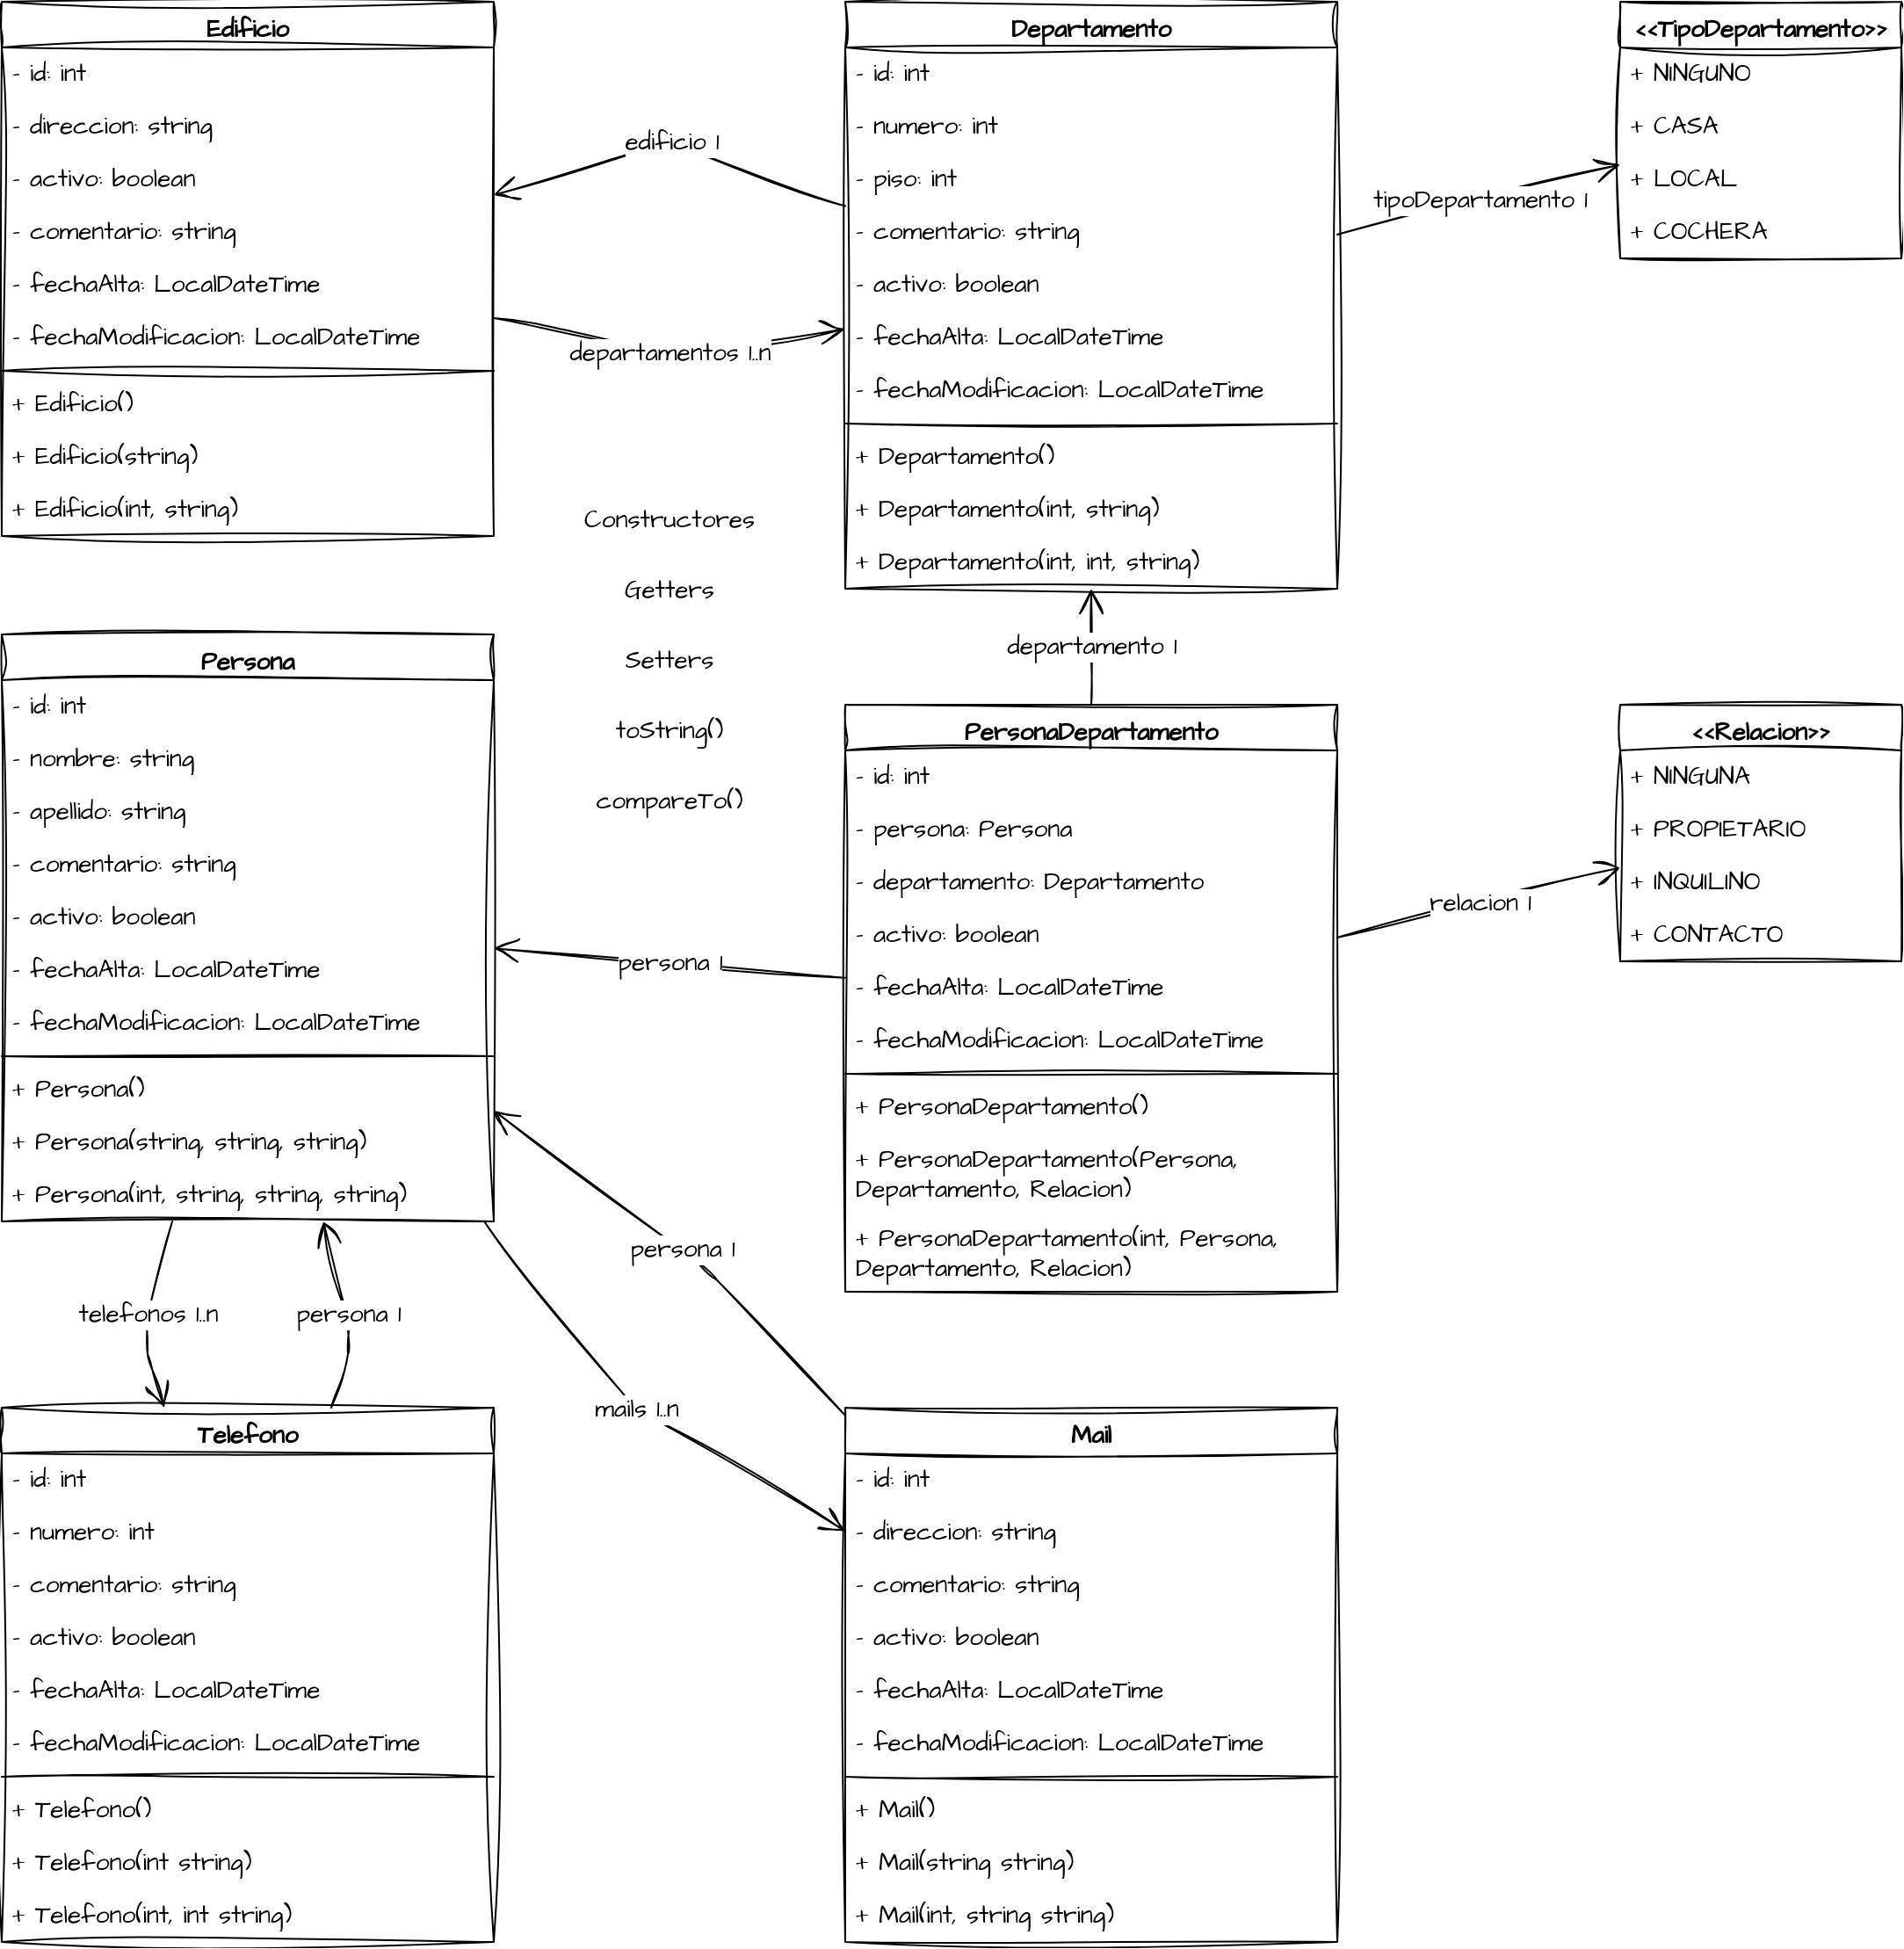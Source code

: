 <mxfile>
    <diagram id="0LEPnissBS2IuGHdwJqK" name="Página-1">
        <mxGraphModel dx="757" dy="390" grid="1" gridSize="10" guides="1" tooltips="1" connect="1" arrows="1" fold="1" page="1" pageScale="1" pageWidth="827" pageHeight="1169" math="0" shadow="0">
            <root>
                <mxCell id="0"/>
                <mxCell id="1" parent="0"/>
                <mxCell id="2" value="Edificio" style="swimlane;fontStyle=1;align=center;verticalAlign=top;childLayout=stackLayout;horizontal=1;startSize=26;horizontalStack=0;resizeParent=1;resizeParentMax=0;resizeLast=0;collapsible=1;marginBottom=0;sketch=1;hachureGap=4;jiggle=2;curveFitting=1;fontFamily=Architects Daughter;fontSource=https%3A%2F%2Ffonts.googleapis.com%2Fcss%3Ffamily%3DArchitects%2BDaughter;fontSize=14;" parent="1" vertex="1">
                    <mxGeometry x="40" width="280" height="304" as="geometry"/>
                </mxCell>
                <mxCell id="10" value="- id: int" style="text;strokeColor=none;fillColor=none;align=left;verticalAlign=top;spacingLeft=4;spacingRight=4;overflow=hidden;rotatable=0;points=[[0,0.5],[1,0.5]];portConstraint=eastwest;sketch=1;hachureGap=4;jiggle=2;curveFitting=1;fontFamily=Architects Daughter;fontSource=https%3A%2F%2Ffonts.googleapis.com%2Fcss%3Ffamily%3DArchitects%2BDaughter;fontSize=14;whiteSpace=wrap;" parent="2" vertex="1">
                    <mxGeometry y="26" width="280" height="30" as="geometry"/>
                </mxCell>
                <mxCell id="3" value="- direccion: string" style="text;strokeColor=none;fillColor=none;align=left;verticalAlign=top;spacingLeft=4;spacingRight=4;overflow=hidden;rotatable=0;points=[[0,0.5],[1,0.5]];portConstraint=eastwest;sketch=1;hachureGap=4;jiggle=2;curveFitting=1;fontFamily=Architects Daughter;fontSource=https%3A%2F%2Ffonts.googleapis.com%2Fcss%3Ffamily%3DArchitects%2BDaughter;fontSize=14;whiteSpace=wrap;" parent="2" vertex="1">
                    <mxGeometry y="56" width="280" height="30" as="geometry"/>
                </mxCell>
                <mxCell id="115" value="- activo: boolean" style="text;strokeColor=none;fillColor=none;align=left;verticalAlign=top;spacingLeft=4;spacingRight=4;overflow=hidden;rotatable=0;points=[[0,0.5],[1,0.5]];portConstraint=eastwest;sketch=1;hachureGap=4;jiggle=2;curveFitting=1;fontFamily=Architects Daughter;fontSource=https%3A%2F%2Ffonts.googleapis.com%2Fcss%3Ffamily%3DArchitects%2BDaughter;fontSize=14;whiteSpace=wrap;" parent="2" vertex="1">
                    <mxGeometry y="86" width="280" height="30" as="geometry"/>
                </mxCell>
                <mxCell id="118" value="- comentario: string" style="text;strokeColor=none;fillColor=none;align=left;verticalAlign=top;spacingLeft=4;spacingRight=4;overflow=hidden;rotatable=0;points=[[0,0.5],[1,0.5]];portConstraint=eastwest;sketch=1;hachureGap=4;jiggle=2;curveFitting=1;fontFamily=Architects Daughter;fontSource=https%3A%2F%2Ffonts.googleapis.com%2Fcss%3Ffamily%3DArchitects%2BDaughter;fontSize=14;whiteSpace=wrap;" vertex="1" parent="2">
                    <mxGeometry y="116" width="280" height="30" as="geometry"/>
                </mxCell>
                <mxCell id="31" value="- fechaAlta: LocalDateTime" style="text;strokeColor=none;fillColor=none;align=left;verticalAlign=top;spacingLeft=4;spacingRight=4;overflow=hidden;rotatable=0;points=[[0,0.5],[1,0.5]];portConstraint=eastwest;sketch=1;hachureGap=4;jiggle=2;curveFitting=1;fontFamily=Architects Daughter;fontSource=https%3A%2F%2Ffonts.googleapis.com%2Fcss%3Ffamily%3DArchitects%2BDaughter;fontSize=14;whiteSpace=wrap;" parent="2" vertex="1">
                    <mxGeometry y="146" width="280" height="30" as="geometry"/>
                </mxCell>
                <mxCell id="32" value="- fechaModificacion: LocalDateTime" style="text;strokeColor=none;fillColor=none;align=left;verticalAlign=top;spacingLeft=4;spacingRight=4;overflow=hidden;rotatable=0;points=[[0,0.5],[1,0.5]];portConstraint=eastwest;sketch=1;hachureGap=4;jiggle=2;curveFitting=1;fontFamily=Architects Daughter;fontSource=https%3A%2F%2Ffonts.googleapis.com%2Fcss%3Ffamily%3DArchitects%2BDaughter;fontSize=14;whiteSpace=wrap;" parent="2" vertex="1">
                    <mxGeometry y="176" width="280" height="30" as="geometry"/>
                </mxCell>
                <mxCell id="4" value="" style="line;strokeWidth=1;fillColor=none;align=left;verticalAlign=middle;spacingTop=-1;spacingLeft=3;spacingRight=3;rotatable=0;labelPosition=right;points=[];portConstraint=eastwest;strokeColor=inherit;sketch=1;hachureGap=4;jiggle=2;curveFitting=1;fontFamily=Architects Daughter;fontSource=https%3A%2F%2Ffonts.googleapis.com%2Fcss%3Ffamily%3DArchitects%2BDaughter;fontSize=20;" parent="2" vertex="1">
                    <mxGeometry y="206" width="280" height="8" as="geometry"/>
                </mxCell>
                <mxCell id="5" value="+ Edificio()" style="text;strokeColor=none;fillColor=none;align=left;verticalAlign=top;spacingLeft=4;spacingRight=4;overflow=hidden;rotatable=0;points=[[0,0.5],[1,0.5]];portConstraint=eastwest;sketch=1;hachureGap=4;jiggle=2;curveFitting=1;fontFamily=Architects Daughter;fontSource=https%3A%2F%2Ffonts.googleapis.com%2Fcss%3Ffamily%3DArchitects%2BDaughter;fontSize=14;whiteSpace=wrap;" parent="2" vertex="1">
                    <mxGeometry y="214" width="280" height="30" as="geometry"/>
                </mxCell>
                <mxCell id="11" value="+ Edificio(string)" style="text;strokeColor=none;fillColor=none;align=left;verticalAlign=top;spacingLeft=4;spacingRight=4;overflow=hidden;rotatable=0;points=[[0,0.5],[1,0.5]];portConstraint=eastwest;sketch=1;hachureGap=4;jiggle=2;curveFitting=1;fontFamily=Architects Daughter;fontSource=https%3A%2F%2Ffonts.googleapis.com%2Fcss%3Ffamily%3DArchitects%2BDaughter;fontSize=14;whiteSpace=wrap;" parent="2" vertex="1">
                    <mxGeometry y="244" width="280" height="30" as="geometry"/>
                </mxCell>
                <mxCell id="33" value="+ Edificio(int, string)" style="text;strokeColor=none;fillColor=none;align=left;verticalAlign=top;spacingLeft=4;spacingRight=4;overflow=hidden;rotatable=0;points=[[0,0.5],[1,0.5]];portConstraint=eastwest;sketch=1;hachureGap=4;jiggle=2;curveFitting=1;fontFamily=Architects Daughter;fontSource=https%3A%2F%2Ffonts.googleapis.com%2Fcss%3Ffamily%3DArchitects%2BDaughter;fontSize=14;whiteSpace=wrap;" parent="2" vertex="1">
                    <mxGeometry y="274" width="280" height="30" as="geometry"/>
                </mxCell>
                <mxCell id="6" value="Departamento" style="swimlane;fontStyle=1;align=center;verticalAlign=top;childLayout=stackLayout;horizontal=1;startSize=26;horizontalStack=0;resizeParent=1;resizeParentMax=0;resizeLast=0;collapsible=1;marginBottom=0;sketch=1;hachureGap=4;jiggle=2;curveFitting=1;fontFamily=Architects Daughter;fontSource=https%3A%2F%2Ffonts.googleapis.com%2Fcss%3Ffamily%3DArchitects%2BDaughter;fontSize=14;" parent="1" vertex="1">
                    <mxGeometry x="520" width="280" height="334" as="geometry"/>
                </mxCell>
                <mxCell id="14" value="- id: int" style="text;strokeColor=none;fillColor=none;align=left;verticalAlign=top;spacingLeft=4;spacingRight=4;overflow=hidden;rotatable=0;points=[[0,0.5],[1,0.5]];portConstraint=eastwest;sketch=1;hachureGap=4;jiggle=2;curveFitting=1;fontFamily=Architects Daughter;fontSource=https%3A%2F%2Ffonts.googleapis.com%2Fcss%3Ffamily%3DArchitects%2BDaughter;fontSize=14;whiteSpace=wrap;" parent="6" vertex="1">
                    <mxGeometry y="26" width="280" height="30" as="geometry"/>
                </mxCell>
                <mxCell id="7" value="- numero: int" style="text;strokeColor=none;fillColor=none;align=left;verticalAlign=top;spacingLeft=4;spacingRight=4;overflow=hidden;rotatable=0;points=[[0,0.5],[1,0.5]];portConstraint=eastwest;sketch=1;hachureGap=4;jiggle=2;curveFitting=1;fontFamily=Architects Daughter;fontSource=https%3A%2F%2Ffonts.googleapis.com%2Fcss%3Ffamily%3DArchitects%2BDaughter;fontSize=14;whiteSpace=wrap;" parent="6" vertex="1">
                    <mxGeometry y="56" width="280" height="30" as="geometry"/>
                </mxCell>
                <mxCell id="119" value="- piso: int" style="text;strokeColor=none;fillColor=none;align=left;verticalAlign=top;spacingLeft=4;spacingRight=4;overflow=hidden;rotatable=0;points=[[0,0.5],[1,0.5]];portConstraint=eastwest;sketch=1;hachureGap=4;jiggle=2;curveFitting=1;fontFamily=Architects Daughter;fontSource=https%3A%2F%2Ffonts.googleapis.com%2Fcss%3Ffamily%3DArchitects%2BDaughter;fontSize=14;whiteSpace=wrap;" vertex="1" parent="6">
                    <mxGeometry y="86" width="280" height="30" as="geometry"/>
                </mxCell>
                <mxCell id="15" value="- comentario: string" style="text;strokeColor=none;fillColor=none;align=left;verticalAlign=top;spacingLeft=4;spacingRight=4;overflow=hidden;rotatable=0;points=[[0,0.5],[1,0.5]];portConstraint=eastwest;sketch=1;hachureGap=4;jiggle=2;curveFitting=1;fontFamily=Architects Daughter;fontSource=https%3A%2F%2Ffonts.googleapis.com%2Fcss%3Ffamily%3DArchitects%2BDaughter;fontSize=14;whiteSpace=wrap;" parent="6" vertex="1">
                    <mxGeometry y="116" width="280" height="30" as="geometry"/>
                </mxCell>
                <mxCell id="116" value="- activo: boolean" style="text;strokeColor=none;fillColor=none;align=left;verticalAlign=top;spacingLeft=4;spacingRight=4;overflow=hidden;rotatable=0;points=[[0,0.5],[1,0.5]];portConstraint=eastwest;sketch=1;hachureGap=4;jiggle=2;curveFitting=1;fontFamily=Architects Daughter;fontSource=https%3A%2F%2Ffonts.googleapis.com%2Fcss%3Ffamily%3DArchitects%2BDaughter;fontSize=14;whiteSpace=wrap;" parent="6" vertex="1">
                    <mxGeometry y="146" width="280" height="30" as="geometry"/>
                </mxCell>
                <mxCell id="16" value="- fechaAlta: LocalDateTime" style="text;strokeColor=none;fillColor=none;align=left;verticalAlign=top;spacingLeft=4;spacingRight=4;overflow=hidden;rotatable=0;points=[[0,0.5],[1,0.5]];portConstraint=eastwest;sketch=1;hachureGap=4;jiggle=2;curveFitting=1;fontFamily=Architects Daughter;fontSource=https%3A%2F%2Ffonts.googleapis.com%2Fcss%3Ffamily%3DArchitects%2BDaughter;fontSize=14;whiteSpace=wrap;" parent="6" vertex="1">
                    <mxGeometry y="176" width="280" height="30" as="geometry"/>
                </mxCell>
                <mxCell id="17" value="- fechaModificacion: LocalDateTime" style="text;strokeColor=none;fillColor=none;align=left;verticalAlign=top;spacingLeft=4;spacingRight=4;overflow=hidden;rotatable=0;points=[[0,0.5],[1,0.5]];portConstraint=eastwest;sketch=1;hachureGap=4;jiggle=2;curveFitting=1;fontFamily=Architects Daughter;fontSource=https%3A%2F%2Ffonts.googleapis.com%2Fcss%3Ffamily%3DArchitects%2BDaughter;fontSize=14;whiteSpace=wrap;" parent="6" vertex="1">
                    <mxGeometry y="206" width="280" height="30" as="geometry"/>
                </mxCell>
                <mxCell id="8" value="" style="line;strokeWidth=1;fillColor=none;align=left;verticalAlign=middle;spacingTop=-1;spacingLeft=3;spacingRight=3;rotatable=0;labelPosition=right;points=[];portConstraint=eastwest;strokeColor=inherit;sketch=1;hachureGap=4;jiggle=2;curveFitting=1;fontFamily=Architects Daughter;fontSource=https%3A%2F%2Ffonts.googleapis.com%2Fcss%3Ffamily%3DArchitects%2BDaughter;fontSize=20;" parent="6" vertex="1">
                    <mxGeometry y="236" width="280" height="8" as="geometry"/>
                </mxCell>
                <mxCell id="9" value="+ Departamento()" style="text;strokeColor=none;fillColor=none;align=left;verticalAlign=top;spacingLeft=4;spacingRight=4;overflow=hidden;rotatable=0;points=[[0,0.5],[1,0.5]];portConstraint=eastwest;sketch=1;hachureGap=4;jiggle=2;curveFitting=1;fontFamily=Architects Daughter;fontSource=https%3A%2F%2Ffonts.googleapis.com%2Fcss%3Ffamily%3DArchitects%2BDaughter;fontSize=14;whiteSpace=wrap;" parent="6" vertex="1">
                    <mxGeometry y="244" width="280" height="30" as="geometry"/>
                </mxCell>
                <mxCell id="18" value="+ Departamento(int, string)" style="text;strokeColor=none;fillColor=none;align=left;verticalAlign=top;spacingLeft=4;spacingRight=4;overflow=hidden;rotatable=0;points=[[0,0.5],[1,0.5]];portConstraint=eastwest;sketch=1;hachureGap=4;jiggle=2;curveFitting=1;fontFamily=Architects Daughter;fontSource=https%3A%2F%2Ffonts.googleapis.com%2Fcss%3Ffamily%3DArchitects%2BDaughter;fontSize=14;whiteSpace=wrap;" parent="6" vertex="1">
                    <mxGeometry y="274" width="280" height="30" as="geometry"/>
                </mxCell>
                <mxCell id="19" value="+ Departamento(int, int, string)" style="text;strokeColor=none;fillColor=none;align=left;verticalAlign=top;spacingLeft=4;spacingRight=4;overflow=hidden;rotatable=0;points=[[0,0.5],[1,0.5]];portConstraint=eastwest;sketch=1;hachureGap=4;jiggle=2;curveFitting=1;fontFamily=Architects Daughter;fontSource=https%3A%2F%2Ffonts.googleapis.com%2Fcss%3Ffamily%3DArchitects%2BDaughter;fontSize=14;whiteSpace=wrap;" parent="6" vertex="1">
                    <mxGeometry y="304" width="280" height="30" as="geometry"/>
                </mxCell>
                <mxCell id="13" value="departamentos 1..n" style="endArrow=open;endSize=12;html=1;sketch=1;hachureGap=4;jiggle=2;curveFitting=1;fontFamily=Architects Daughter;fontSource=https%3A%2F%2Ffonts.googleapis.com%2Fcss%3Ffamily%3DArchitects%2BDaughter;fontSize=14;" parent="1" source="2" target="6" edge="1">
                    <mxGeometry width="160" relative="1" as="geometry">
                        <mxPoint x="280" y="200" as="sourcePoint"/>
                        <mxPoint x="440" y="200" as="targetPoint"/>
                        <Array as="points">
                            <mxPoint x="420" y="200"/>
                        </Array>
                    </mxGeometry>
                </mxCell>
                <mxCell id="20" value="Persona" style="swimlane;fontStyle=1;align=center;verticalAlign=top;childLayout=stackLayout;horizontal=1;startSize=26;horizontalStack=0;resizeParent=1;resizeParentMax=0;resizeLast=0;collapsible=1;marginBottom=0;sketch=1;hachureGap=4;jiggle=2;curveFitting=1;fontFamily=Architects Daughter;fontSource=https%3A%2F%2Ffonts.googleapis.com%2Fcss%3Ffamily%3DArchitects%2BDaughter;fontSize=14;" parent="1" vertex="1">
                    <mxGeometry x="40" y="360" width="280" height="334" as="geometry"/>
                </mxCell>
                <mxCell id="21" value="- id: int" style="text;strokeColor=none;fillColor=none;align=left;verticalAlign=top;spacingLeft=4;spacingRight=4;overflow=hidden;rotatable=0;points=[[0,0.5],[1,0.5]];portConstraint=eastwest;sketch=1;hachureGap=4;jiggle=2;curveFitting=1;fontFamily=Architects Daughter;fontSource=https%3A%2F%2Ffonts.googleapis.com%2Fcss%3Ffamily%3DArchitects%2BDaughter;fontSize=14;whiteSpace=wrap;" parent="20" vertex="1">
                    <mxGeometry y="26" width="280" height="30" as="geometry"/>
                </mxCell>
                <mxCell id="22" value="- nombre: string" style="text;strokeColor=none;fillColor=none;align=left;verticalAlign=top;spacingLeft=4;spacingRight=4;overflow=hidden;rotatable=0;points=[[0,0.5],[1,0.5]];portConstraint=eastwest;sketch=1;hachureGap=4;jiggle=2;curveFitting=1;fontFamily=Architects Daughter;fontSource=https%3A%2F%2Ffonts.googleapis.com%2Fcss%3Ffamily%3DArchitects%2BDaughter;fontSize=14;whiteSpace=wrap;" parent="20" vertex="1">
                    <mxGeometry y="56" width="280" height="30" as="geometry"/>
                </mxCell>
                <mxCell id="30" value="- apellido: string" style="text;strokeColor=none;fillColor=none;align=left;verticalAlign=top;spacingLeft=4;spacingRight=4;overflow=hidden;rotatable=0;points=[[0,0.5],[1,0.5]];portConstraint=eastwest;sketch=1;hachureGap=4;jiggle=2;curveFitting=1;fontFamily=Architects Daughter;fontSource=https%3A%2F%2Ffonts.googleapis.com%2Fcss%3Ffamily%3DArchitects%2BDaughter;fontSize=14;whiteSpace=wrap;" parent="20" vertex="1">
                    <mxGeometry y="86" width="280" height="30" as="geometry"/>
                </mxCell>
                <mxCell id="23" value="- comentario: string" style="text;strokeColor=none;fillColor=none;align=left;verticalAlign=top;spacingLeft=4;spacingRight=4;overflow=hidden;rotatable=0;points=[[0,0.5],[1,0.5]];portConstraint=eastwest;sketch=1;hachureGap=4;jiggle=2;curveFitting=1;fontFamily=Architects Daughter;fontSource=https%3A%2F%2Ffonts.googleapis.com%2Fcss%3Ffamily%3DArchitects%2BDaughter;fontSize=14;whiteSpace=wrap;" parent="20" vertex="1">
                    <mxGeometry y="116" width="280" height="30" as="geometry"/>
                </mxCell>
                <mxCell id="117" value="- activo: boolean" style="text;strokeColor=none;fillColor=none;align=left;verticalAlign=top;spacingLeft=4;spacingRight=4;overflow=hidden;rotatable=0;points=[[0,0.5],[1,0.5]];portConstraint=eastwest;sketch=1;hachureGap=4;jiggle=2;curveFitting=1;fontFamily=Architects Daughter;fontSource=https%3A%2F%2Ffonts.googleapis.com%2Fcss%3Ffamily%3DArchitects%2BDaughter;fontSize=14;whiteSpace=wrap;" parent="20" vertex="1">
                    <mxGeometry y="146" width="280" height="30" as="geometry"/>
                </mxCell>
                <mxCell id="24" value="- fechaAlta: LocalDateTime" style="text;strokeColor=none;fillColor=none;align=left;verticalAlign=top;spacingLeft=4;spacingRight=4;overflow=hidden;rotatable=0;points=[[0,0.5],[1,0.5]];portConstraint=eastwest;sketch=1;hachureGap=4;jiggle=2;curveFitting=1;fontFamily=Architects Daughter;fontSource=https%3A%2F%2Ffonts.googleapis.com%2Fcss%3Ffamily%3DArchitects%2BDaughter;fontSize=14;whiteSpace=wrap;" parent="20" vertex="1">
                    <mxGeometry y="176" width="280" height="30" as="geometry"/>
                </mxCell>
                <mxCell id="25" value="- fechaModificacion: LocalDateTime" style="text;strokeColor=none;fillColor=none;align=left;verticalAlign=top;spacingLeft=4;spacingRight=4;overflow=hidden;rotatable=0;points=[[0,0.5],[1,0.5]];portConstraint=eastwest;sketch=1;hachureGap=4;jiggle=2;curveFitting=1;fontFamily=Architects Daughter;fontSource=https%3A%2F%2Ffonts.googleapis.com%2Fcss%3Ffamily%3DArchitects%2BDaughter;fontSize=14;whiteSpace=wrap;" parent="20" vertex="1">
                    <mxGeometry y="206" width="280" height="30" as="geometry"/>
                </mxCell>
                <mxCell id="26" value="" style="line;strokeWidth=1;fillColor=none;align=left;verticalAlign=middle;spacingTop=-1;spacingLeft=3;spacingRight=3;rotatable=0;labelPosition=right;points=[];portConstraint=eastwest;strokeColor=inherit;sketch=1;hachureGap=4;jiggle=2;curveFitting=1;fontFamily=Architects Daughter;fontSource=https%3A%2F%2Ffonts.googleapis.com%2Fcss%3Ffamily%3DArchitects%2BDaughter;fontSize=20;" parent="20" vertex="1">
                    <mxGeometry y="236" width="280" height="8" as="geometry"/>
                </mxCell>
                <mxCell id="27" value="+ Persona()" style="text;strokeColor=none;fillColor=none;align=left;verticalAlign=top;spacingLeft=4;spacingRight=4;overflow=hidden;rotatable=0;points=[[0,0.5],[1,0.5]];portConstraint=eastwest;sketch=1;hachureGap=4;jiggle=2;curveFitting=1;fontFamily=Architects Daughter;fontSource=https%3A%2F%2Ffonts.googleapis.com%2Fcss%3Ffamily%3DArchitects%2BDaughter;fontSize=14;whiteSpace=wrap;" parent="20" vertex="1">
                    <mxGeometry y="244" width="280" height="30" as="geometry"/>
                </mxCell>
                <mxCell id="28" value="+ Persona(string, string, string)" style="text;strokeColor=none;fillColor=none;align=left;verticalAlign=top;spacingLeft=4;spacingRight=4;overflow=hidden;rotatable=0;points=[[0,0.5],[1,0.5]];portConstraint=eastwest;sketch=1;hachureGap=4;jiggle=2;curveFitting=1;fontFamily=Architects Daughter;fontSource=https%3A%2F%2Ffonts.googleapis.com%2Fcss%3Ffamily%3DArchitects%2BDaughter;fontSize=14;whiteSpace=wrap;" parent="20" vertex="1">
                    <mxGeometry y="274" width="280" height="30" as="geometry"/>
                </mxCell>
                <mxCell id="29" value="+ Persona(int, string, string, string)" style="text;strokeColor=none;fillColor=none;align=left;verticalAlign=top;spacingLeft=4;spacingRight=4;overflow=hidden;rotatable=0;points=[[0,0.5],[1,0.5]];portConstraint=eastwest;sketch=1;hachureGap=4;jiggle=2;curveFitting=1;fontFamily=Architects Daughter;fontSource=https%3A%2F%2Ffonts.googleapis.com%2Fcss%3Ffamily%3DArchitects%2BDaughter;fontSize=14;whiteSpace=wrap;" parent="20" vertex="1">
                    <mxGeometry y="304" width="280" height="30" as="geometry"/>
                </mxCell>
                <mxCell id="37" value="Telefono" style="swimlane;fontStyle=1;align=center;verticalAlign=top;childLayout=stackLayout;horizontal=1;startSize=26;horizontalStack=0;resizeParent=1;resizeParentMax=0;resizeLast=0;collapsible=1;marginBottom=0;sketch=1;hachureGap=4;jiggle=2;curveFitting=1;fontFamily=Architects Daughter;fontSource=https%3A%2F%2Ffonts.googleapis.com%2Fcss%3Ffamily%3DArchitects%2BDaughter;fontSize=14;" parent="1" vertex="1">
                    <mxGeometry x="40" y="800" width="280" height="304" as="geometry"/>
                </mxCell>
                <mxCell id="38" value="- id: int" style="text;strokeColor=none;fillColor=none;align=left;verticalAlign=top;spacingLeft=4;spacingRight=4;overflow=hidden;rotatable=0;points=[[0,0.5],[1,0.5]];portConstraint=eastwest;sketch=1;hachureGap=4;jiggle=2;curveFitting=1;fontFamily=Architects Daughter;fontSource=https%3A%2F%2Ffonts.googleapis.com%2Fcss%3Ffamily%3DArchitects%2BDaughter;fontSize=14;whiteSpace=wrap;" parent="37" vertex="1">
                    <mxGeometry y="26" width="280" height="30" as="geometry"/>
                </mxCell>
                <mxCell id="39" value="- numero: int" style="text;strokeColor=none;fillColor=none;align=left;verticalAlign=top;spacingLeft=4;spacingRight=4;overflow=hidden;rotatable=0;points=[[0,0.5],[1,0.5]];portConstraint=eastwest;sketch=1;hachureGap=4;jiggle=2;curveFitting=1;fontFamily=Architects Daughter;fontSource=https%3A%2F%2Ffonts.googleapis.com%2Fcss%3Ffamily%3DArchitects%2BDaughter;fontSize=14;whiteSpace=wrap;" parent="37" vertex="1">
                    <mxGeometry y="56" width="280" height="30" as="geometry"/>
                </mxCell>
                <mxCell id="41" value="- comentario: string" style="text;strokeColor=none;fillColor=none;align=left;verticalAlign=top;spacingLeft=4;spacingRight=4;overflow=hidden;rotatable=0;points=[[0,0.5],[1,0.5]];portConstraint=eastwest;sketch=1;hachureGap=4;jiggle=2;curveFitting=1;fontFamily=Architects Daughter;fontSource=https%3A%2F%2Ffonts.googleapis.com%2Fcss%3Ffamily%3DArchitects%2BDaughter;fontSize=14;whiteSpace=wrap;" parent="37" vertex="1">
                    <mxGeometry y="86" width="280" height="30" as="geometry"/>
                </mxCell>
                <mxCell id="40" value="- activo: boolean" style="text;strokeColor=none;fillColor=none;align=left;verticalAlign=top;spacingLeft=4;spacingRight=4;overflow=hidden;rotatable=0;points=[[0,0.5],[1,0.5]];portConstraint=eastwest;sketch=1;hachureGap=4;jiggle=2;curveFitting=1;fontFamily=Architects Daughter;fontSource=https%3A%2F%2Ffonts.googleapis.com%2Fcss%3Ffamily%3DArchitects%2BDaughter;fontSize=14;whiteSpace=wrap;" parent="37" vertex="1">
                    <mxGeometry y="116" width="280" height="30" as="geometry"/>
                </mxCell>
                <mxCell id="42" value="- fechaAlta: LocalDateTime" style="text;strokeColor=none;fillColor=none;align=left;verticalAlign=top;spacingLeft=4;spacingRight=4;overflow=hidden;rotatable=0;points=[[0,0.5],[1,0.5]];portConstraint=eastwest;sketch=1;hachureGap=4;jiggle=2;curveFitting=1;fontFamily=Architects Daughter;fontSource=https%3A%2F%2Ffonts.googleapis.com%2Fcss%3Ffamily%3DArchitects%2BDaughter;fontSize=14;whiteSpace=wrap;" parent="37" vertex="1">
                    <mxGeometry y="146" width="280" height="30" as="geometry"/>
                </mxCell>
                <mxCell id="43" value="- fechaModificacion: LocalDateTime" style="text;strokeColor=none;fillColor=none;align=left;verticalAlign=top;spacingLeft=4;spacingRight=4;overflow=hidden;rotatable=0;points=[[0,0.5],[1,0.5]];portConstraint=eastwest;sketch=1;hachureGap=4;jiggle=2;curveFitting=1;fontFamily=Architects Daughter;fontSource=https%3A%2F%2Ffonts.googleapis.com%2Fcss%3Ffamily%3DArchitects%2BDaughter;fontSize=14;whiteSpace=wrap;" parent="37" vertex="1">
                    <mxGeometry y="176" width="280" height="30" as="geometry"/>
                </mxCell>
                <mxCell id="44" value="" style="line;strokeWidth=1;fillColor=none;align=left;verticalAlign=middle;spacingTop=-1;spacingLeft=3;spacingRight=3;rotatable=0;labelPosition=right;points=[];portConstraint=eastwest;strokeColor=inherit;sketch=1;hachureGap=4;jiggle=2;curveFitting=1;fontFamily=Architects Daughter;fontSource=https%3A%2F%2Ffonts.googleapis.com%2Fcss%3Ffamily%3DArchitects%2BDaughter;fontSize=20;" parent="37" vertex="1">
                    <mxGeometry y="206" width="280" height="8" as="geometry"/>
                </mxCell>
                <mxCell id="45" value="+ Telefono()" style="text;strokeColor=none;fillColor=none;align=left;verticalAlign=top;spacingLeft=4;spacingRight=4;overflow=hidden;rotatable=0;points=[[0,0.5],[1,0.5]];portConstraint=eastwest;sketch=1;hachureGap=4;jiggle=2;curveFitting=1;fontFamily=Architects Daughter;fontSource=https%3A%2F%2Ffonts.googleapis.com%2Fcss%3Ffamily%3DArchitects%2BDaughter;fontSize=14;whiteSpace=wrap;" parent="37" vertex="1">
                    <mxGeometry y="214" width="280" height="30" as="geometry"/>
                </mxCell>
                <mxCell id="46" value="+ Telefono(int string)" style="text;strokeColor=none;fillColor=none;align=left;verticalAlign=top;spacingLeft=4;spacingRight=4;overflow=hidden;rotatable=0;points=[[0,0.5],[1,0.5]];portConstraint=eastwest;sketch=1;hachureGap=4;jiggle=2;curveFitting=1;fontFamily=Architects Daughter;fontSource=https%3A%2F%2Ffonts.googleapis.com%2Fcss%3Ffamily%3DArchitects%2BDaughter;fontSize=14;whiteSpace=wrap;" parent="37" vertex="1">
                    <mxGeometry y="244" width="280" height="30" as="geometry"/>
                </mxCell>
                <mxCell id="80" value="+ Telefono(int, int string)" style="text;strokeColor=none;fillColor=none;align=left;verticalAlign=top;spacingLeft=4;spacingRight=4;overflow=hidden;rotatable=0;points=[[0,0.5],[1,0.5]];portConstraint=eastwest;sketch=1;hachureGap=4;jiggle=2;curveFitting=1;fontFamily=Architects Daughter;fontSource=https%3A%2F%2Ffonts.googleapis.com%2Fcss%3Ffamily%3DArchitects%2BDaughter;fontSize=14;whiteSpace=wrap;" parent="37" vertex="1">
                    <mxGeometry y="274" width="280" height="30" as="geometry"/>
                </mxCell>
                <mxCell id="48" value="PersonaDepartamento" style="swimlane;fontStyle=1;align=center;verticalAlign=top;childLayout=stackLayout;horizontal=1;startSize=26;horizontalStack=0;resizeParent=1;resizeParentMax=0;resizeLast=0;collapsible=1;marginBottom=0;sketch=1;hachureGap=4;jiggle=2;curveFitting=1;fontFamily=Architects Daughter;fontSource=https%3A%2F%2Ffonts.googleapis.com%2Fcss%3Ffamily%3DArchitects%2BDaughter;fontSize=14;" parent="1" vertex="1">
                    <mxGeometry x="520" y="400" width="280" height="334" as="geometry"/>
                </mxCell>
                <mxCell id="49" value="- id: int" style="text;strokeColor=none;fillColor=none;align=left;verticalAlign=top;spacingLeft=4;spacingRight=4;overflow=hidden;rotatable=0;points=[[0,0.5],[1,0.5]];portConstraint=eastwest;sketch=1;hachureGap=4;jiggle=2;curveFitting=1;fontFamily=Architects Daughter;fontSource=https%3A%2F%2Ffonts.googleapis.com%2Fcss%3Ffamily%3DArchitects%2BDaughter;fontSize=14;whiteSpace=wrap;" parent="48" vertex="1">
                    <mxGeometry y="26" width="280" height="30" as="geometry"/>
                </mxCell>
                <mxCell id="50" value="- persona: Persona" style="text;strokeColor=none;fillColor=none;align=left;verticalAlign=top;spacingLeft=4;spacingRight=4;overflow=hidden;rotatable=0;points=[[0,0.5],[1,0.5]];portConstraint=eastwest;sketch=1;hachureGap=4;jiggle=2;curveFitting=1;fontFamily=Architects Daughter;fontSource=https%3A%2F%2Ffonts.googleapis.com%2Fcss%3Ffamily%3DArchitects%2BDaughter;fontSize=14;whiteSpace=wrap;" parent="48" vertex="1">
                    <mxGeometry y="56" width="280" height="30" as="geometry"/>
                </mxCell>
                <mxCell id="51" value="- departamento: Departamento" style="text;strokeColor=none;fillColor=none;align=left;verticalAlign=top;spacingLeft=4;spacingRight=4;overflow=hidden;rotatable=0;points=[[0,0.5],[1,0.5]];portConstraint=eastwest;sketch=1;hachureGap=4;jiggle=2;curveFitting=1;fontFamily=Architects Daughter;fontSource=https%3A%2F%2Ffonts.googleapis.com%2Fcss%3Ffamily%3DArchitects%2BDaughter;fontSize=14;whiteSpace=wrap;" parent="48" vertex="1">
                    <mxGeometry y="86" width="280" height="30" as="geometry"/>
                </mxCell>
                <mxCell id="100" value="- activo: boolean" style="text;strokeColor=none;fillColor=none;align=left;verticalAlign=top;spacingLeft=4;spacingRight=4;overflow=hidden;rotatable=0;points=[[0,0.5],[1,0.5]];portConstraint=eastwest;sketch=1;hachureGap=4;jiggle=2;curveFitting=1;fontFamily=Architects Daughter;fontSource=https%3A%2F%2Ffonts.googleapis.com%2Fcss%3Ffamily%3DArchitects%2BDaughter;fontSize=14;whiteSpace=wrap;" parent="48" vertex="1">
                    <mxGeometry y="116" width="280" height="30" as="geometry"/>
                </mxCell>
                <mxCell id="53" value="- fechaAlta: LocalDateTime" style="text;strokeColor=none;fillColor=none;align=left;verticalAlign=top;spacingLeft=4;spacingRight=4;overflow=hidden;rotatable=0;points=[[0,0.5],[1,0.5]];portConstraint=eastwest;sketch=1;hachureGap=4;jiggle=2;curveFitting=1;fontFamily=Architects Daughter;fontSource=https%3A%2F%2Ffonts.googleapis.com%2Fcss%3Ffamily%3DArchitects%2BDaughter;fontSize=14;whiteSpace=wrap;" parent="48" vertex="1">
                    <mxGeometry y="146" width="280" height="30" as="geometry"/>
                </mxCell>
                <mxCell id="54" value="- fechaModificacion: LocalDateTime" style="text;strokeColor=none;fillColor=none;align=left;verticalAlign=top;spacingLeft=4;spacingRight=4;overflow=hidden;rotatable=0;points=[[0,0.5],[1,0.5]];portConstraint=eastwest;sketch=1;hachureGap=4;jiggle=2;curveFitting=1;fontFamily=Architects Daughter;fontSource=https%3A%2F%2Ffonts.googleapis.com%2Fcss%3Ffamily%3DArchitects%2BDaughter;fontSize=14;whiteSpace=wrap;" parent="48" vertex="1">
                    <mxGeometry y="176" width="280" height="30" as="geometry"/>
                </mxCell>
                <mxCell id="55" value="" style="line;strokeWidth=1;fillColor=none;align=left;verticalAlign=middle;spacingTop=-1;spacingLeft=3;spacingRight=3;rotatable=0;labelPosition=right;points=[];portConstraint=eastwest;strokeColor=inherit;sketch=1;hachureGap=4;jiggle=2;curveFitting=1;fontFamily=Architects Daughter;fontSource=https%3A%2F%2Ffonts.googleapis.com%2Fcss%3Ffamily%3DArchitects%2BDaughter;fontSize=20;" parent="48" vertex="1">
                    <mxGeometry y="206" width="280" height="8" as="geometry"/>
                </mxCell>
                <mxCell id="56" value="+ PersonaDepartamento()" style="text;strokeColor=none;fillColor=none;align=left;verticalAlign=top;spacingLeft=4;spacingRight=4;overflow=hidden;rotatable=0;points=[[0,0.5],[1,0.5]];portConstraint=eastwest;sketch=1;hachureGap=4;jiggle=2;curveFitting=1;fontFamily=Architects Daughter;fontSource=https%3A%2F%2Ffonts.googleapis.com%2Fcss%3Ffamily%3DArchitects%2BDaughter;fontSize=14;whiteSpace=wrap;" parent="48" vertex="1">
                    <mxGeometry y="214" width="280" height="30" as="geometry"/>
                </mxCell>
                <mxCell id="57" value="+ PersonaDepartamento(Persona, Departamento, Relacion)" style="text;strokeColor=none;fillColor=none;align=left;verticalAlign=top;spacingLeft=4;spacingRight=4;overflow=hidden;rotatable=0;points=[[0,0.5],[1,0.5]];portConstraint=eastwest;sketch=1;hachureGap=4;jiggle=2;curveFitting=1;fontFamily=Architects Daughter;fontSource=https%3A%2F%2Ffonts.googleapis.com%2Fcss%3Ffamily%3DArchitects%2BDaughter;fontSize=14;whiteSpace=wrap;" parent="48" vertex="1">
                    <mxGeometry y="244" width="280" height="45" as="geometry"/>
                </mxCell>
                <mxCell id="60" value="+ PersonaDepartamento(int, Persona, Departamento, Relacion)" style="text;strokeColor=none;fillColor=none;align=left;verticalAlign=top;spacingLeft=4;spacingRight=4;overflow=hidden;rotatable=0;points=[[0,0.5],[1,0.5]];portConstraint=eastwest;sketch=1;hachureGap=4;jiggle=2;curveFitting=1;fontFamily=Architects Daughter;fontSource=https%3A%2F%2Ffonts.googleapis.com%2Fcss%3Ffamily%3DArchitects%2BDaughter;fontSize=14;whiteSpace=wrap;" parent="48" vertex="1">
                    <mxGeometry y="289" width="280" height="45" as="geometry"/>
                </mxCell>
                <mxCell id="62" value="persona 1" style="endArrow=open;endSize=12;html=1;sketch=1;hachureGap=4;jiggle=2;curveFitting=1;fontFamily=Architects Daughter;fontSource=https%3A%2F%2Ffonts.googleapis.com%2Fcss%3Ffamily%3DArchitects%2BDaughter;fontSize=14;" parent="1" source="48" target="20" edge="1">
                    <mxGeometry width="160" relative="1" as="geometry">
                        <mxPoint x="440" y="250" as="sourcePoint"/>
                        <mxPoint x="410" y="250" as="targetPoint"/>
                        <Array as="points"/>
                    </mxGeometry>
                </mxCell>
                <mxCell id="63" value="departamento 1" style="endArrow=open;endSize=12;html=1;sketch=1;hachureGap=4;jiggle=2;curveFitting=1;fontFamily=Architects Daughter;fontSource=https%3A%2F%2Ffonts.googleapis.com%2Fcss%3Ffamily%3DArchitects%2BDaughter;fontSize=14;" parent="1" source="48" target="6" edge="1">
                    <mxGeometry width="160" relative="1" as="geometry">
                        <mxPoint x="280" y="200" as="sourcePoint"/>
                        <mxPoint x="440" y="200" as="targetPoint"/>
                    </mxGeometry>
                </mxCell>
                <mxCell id="65" value="edificio 1" style="endArrow=open;endSize=12;html=1;sketch=1;hachureGap=4;jiggle=2;curveFitting=1;fontFamily=Architects Daughter;fontSource=https%3A%2F%2Ffonts.googleapis.com%2Fcss%3Ffamily%3DArchitects%2BDaughter;fontSize=14;rounded=1;" parent="1" source="6" target="2" edge="1">
                    <mxGeometry x="-0.001" width="160" relative="1" as="geometry">
                        <mxPoint x="460" y="120" as="sourcePoint"/>
                        <mxPoint x="520" y="187.625" as="targetPoint"/>
                        <Array as="points">
                            <mxPoint x="420" y="80"/>
                        </Array>
                        <mxPoint as="offset"/>
                    </mxGeometry>
                </mxCell>
                <mxCell id="67" value="persona 1" style="endArrow=open;endSize=12;html=1;sketch=1;hachureGap=4;jiggle=2;curveFitting=1;fontFamily=Architects Daughter;fontSource=https%3A%2F%2Ffonts.googleapis.com%2Fcss%3Ffamily%3DArchitects%2BDaughter;fontSize=14;" parent="1" source="37" target="20" edge="1">
                    <mxGeometry width="160" relative="1" as="geometry">
                        <mxPoint x="440" y="250" as="sourcePoint"/>
                        <mxPoint x="410" y="250" as="targetPoint"/>
                        <Array as="points">
                            <mxPoint x="240" y="760"/>
                        </Array>
                    </mxGeometry>
                </mxCell>
                <mxCell id="68" value="telefonos 1..n" style="endArrow=open;endSize=12;html=1;sketch=1;hachureGap=4;jiggle=2;curveFitting=1;fontFamily=Architects Daughter;fontSource=https%3A%2F%2Ffonts.googleapis.com%2Fcss%3Ffamily%3DArchitects%2BDaughter;fontSize=14;" parent="1" source="20" target="37" edge="1">
                    <mxGeometry width="160" relative="1" as="geometry">
                        <mxPoint x="180" y="880" as="sourcePoint"/>
                        <mxPoint x="420" y="780" as="targetPoint"/>
                        <Array as="points">
                            <mxPoint x="120" y="760"/>
                        </Array>
                    </mxGeometry>
                </mxCell>
                <mxCell id="81" value="Mail" style="swimlane;fontStyle=1;align=center;verticalAlign=top;childLayout=stackLayout;horizontal=1;startSize=26;horizontalStack=0;resizeParent=1;resizeParentMax=0;resizeLast=0;collapsible=1;marginBottom=0;sketch=1;hachureGap=4;jiggle=2;curveFitting=1;fontFamily=Architects Daughter;fontSource=https%3A%2F%2Ffonts.googleapis.com%2Fcss%3Ffamily%3DArchitects%2BDaughter;fontSize=14;" parent="1" vertex="1">
                    <mxGeometry x="520" y="800" width="280" height="304" as="geometry"/>
                </mxCell>
                <mxCell id="82" value="- id: int" style="text;strokeColor=none;fillColor=none;align=left;verticalAlign=top;spacingLeft=4;spacingRight=4;overflow=hidden;rotatable=0;points=[[0,0.5],[1,0.5]];portConstraint=eastwest;sketch=1;hachureGap=4;jiggle=2;curveFitting=1;fontFamily=Architects Daughter;fontSource=https%3A%2F%2Ffonts.googleapis.com%2Fcss%3Ffamily%3DArchitects%2BDaughter;fontSize=14;whiteSpace=wrap;" parent="81" vertex="1">
                    <mxGeometry y="26" width="280" height="30" as="geometry"/>
                </mxCell>
                <mxCell id="83" value="- direccion: string" style="text;strokeColor=none;fillColor=none;align=left;verticalAlign=top;spacingLeft=4;spacingRight=4;overflow=hidden;rotatable=0;points=[[0,0.5],[1,0.5]];portConstraint=eastwest;sketch=1;hachureGap=4;jiggle=2;curveFitting=1;fontFamily=Architects Daughter;fontSource=https%3A%2F%2Ffonts.googleapis.com%2Fcss%3Ffamily%3DArchitects%2BDaughter;fontSize=14;whiteSpace=wrap;" parent="81" vertex="1">
                    <mxGeometry y="56" width="280" height="30" as="geometry"/>
                </mxCell>
                <mxCell id="85" value="- comentario: string" style="text;strokeColor=none;fillColor=none;align=left;verticalAlign=top;spacingLeft=4;spacingRight=4;overflow=hidden;rotatable=0;points=[[0,0.5],[1,0.5]];portConstraint=eastwest;sketch=1;hachureGap=4;jiggle=2;curveFitting=1;fontFamily=Architects Daughter;fontSource=https%3A%2F%2Ffonts.googleapis.com%2Fcss%3Ffamily%3DArchitects%2BDaughter;fontSize=14;whiteSpace=wrap;" parent="81" vertex="1">
                    <mxGeometry y="86" width="280" height="30" as="geometry"/>
                </mxCell>
                <mxCell id="84" value="- activo: boolean" style="text;strokeColor=none;fillColor=none;align=left;verticalAlign=top;spacingLeft=4;spacingRight=4;overflow=hidden;rotatable=0;points=[[0,0.5],[1,0.5]];portConstraint=eastwest;sketch=1;hachureGap=4;jiggle=2;curveFitting=1;fontFamily=Architects Daughter;fontSource=https%3A%2F%2Ffonts.googleapis.com%2Fcss%3Ffamily%3DArchitects%2BDaughter;fontSize=14;whiteSpace=wrap;" parent="81" vertex="1">
                    <mxGeometry y="116" width="280" height="30" as="geometry"/>
                </mxCell>
                <mxCell id="86" value="- fechaAlta: LocalDateTime" style="text;strokeColor=none;fillColor=none;align=left;verticalAlign=top;spacingLeft=4;spacingRight=4;overflow=hidden;rotatable=0;points=[[0,0.5],[1,0.5]];portConstraint=eastwest;sketch=1;hachureGap=4;jiggle=2;curveFitting=1;fontFamily=Architects Daughter;fontSource=https%3A%2F%2Ffonts.googleapis.com%2Fcss%3Ffamily%3DArchitects%2BDaughter;fontSize=14;whiteSpace=wrap;" parent="81" vertex="1">
                    <mxGeometry y="146" width="280" height="30" as="geometry"/>
                </mxCell>
                <mxCell id="87" value="- fechaModificacion: LocalDateTime" style="text;strokeColor=none;fillColor=none;align=left;verticalAlign=top;spacingLeft=4;spacingRight=4;overflow=hidden;rotatable=0;points=[[0,0.5],[1,0.5]];portConstraint=eastwest;sketch=1;hachureGap=4;jiggle=2;curveFitting=1;fontFamily=Architects Daughter;fontSource=https%3A%2F%2Ffonts.googleapis.com%2Fcss%3Ffamily%3DArchitects%2BDaughter;fontSize=14;whiteSpace=wrap;" parent="81" vertex="1">
                    <mxGeometry y="176" width="280" height="30" as="geometry"/>
                </mxCell>
                <mxCell id="88" value="" style="line;strokeWidth=1;fillColor=none;align=left;verticalAlign=middle;spacingTop=-1;spacingLeft=3;spacingRight=3;rotatable=0;labelPosition=right;points=[];portConstraint=eastwest;strokeColor=inherit;sketch=1;hachureGap=4;jiggle=2;curveFitting=1;fontFamily=Architects Daughter;fontSource=https%3A%2F%2Ffonts.googleapis.com%2Fcss%3Ffamily%3DArchitects%2BDaughter;fontSize=20;" parent="81" vertex="1">
                    <mxGeometry y="206" width="280" height="8" as="geometry"/>
                </mxCell>
                <mxCell id="89" value="+ Mail()" style="text;strokeColor=none;fillColor=none;align=left;verticalAlign=top;spacingLeft=4;spacingRight=4;overflow=hidden;rotatable=0;points=[[0,0.5],[1,0.5]];portConstraint=eastwest;sketch=1;hachureGap=4;jiggle=2;curveFitting=1;fontFamily=Architects Daughter;fontSource=https%3A%2F%2Ffonts.googleapis.com%2Fcss%3Ffamily%3DArchitects%2BDaughter;fontSize=14;whiteSpace=wrap;" parent="81" vertex="1">
                    <mxGeometry y="214" width="280" height="30" as="geometry"/>
                </mxCell>
                <mxCell id="90" value="+ Mail(string string)" style="text;strokeColor=none;fillColor=none;align=left;verticalAlign=top;spacingLeft=4;spacingRight=4;overflow=hidden;rotatable=0;points=[[0,0.5],[1,0.5]];portConstraint=eastwest;sketch=1;hachureGap=4;jiggle=2;curveFitting=1;fontFamily=Architects Daughter;fontSource=https%3A%2F%2Ffonts.googleapis.com%2Fcss%3Ffamily%3DArchitects%2BDaughter;fontSize=14;whiteSpace=wrap;" parent="81" vertex="1">
                    <mxGeometry y="244" width="280" height="30" as="geometry"/>
                </mxCell>
                <mxCell id="91" value="+ Mail(int, string string)" style="text;strokeColor=none;fillColor=none;align=left;verticalAlign=top;spacingLeft=4;spacingRight=4;overflow=hidden;rotatable=0;points=[[0,0.5],[1,0.5]];portConstraint=eastwest;sketch=1;hachureGap=4;jiggle=2;curveFitting=1;fontFamily=Architects Daughter;fontSource=https%3A%2F%2Ffonts.googleapis.com%2Fcss%3Ffamily%3DArchitects%2BDaughter;fontSize=14;whiteSpace=wrap;" parent="81" vertex="1">
                    <mxGeometry y="274" width="280" height="30" as="geometry"/>
                </mxCell>
                <mxCell id="92" value="persona 1" style="endArrow=open;endSize=12;html=1;sketch=1;hachureGap=4;jiggle=2;curveFitting=1;fontFamily=Architects Daughter;fontSource=https%3A%2F%2Ffonts.googleapis.com%2Fcss%3Ffamily%3DArchitects%2BDaughter;fontSize=14;" parent="1" source="81" target="20" edge="1">
                    <mxGeometry width="160" relative="1" as="geometry">
                        <mxPoint x="440" y="250" as="sourcePoint"/>
                        <mxPoint x="410" y="250" as="targetPoint"/>
                        <Array as="points">
                            <mxPoint x="440" y="720"/>
                        </Array>
                    </mxGeometry>
                </mxCell>
                <mxCell id="93" value="mails 1..n" style="endArrow=open;endSize=12;html=1;sketch=1;hachureGap=4;jiggle=2;curveFitting=1;fontFamily=Architects Daughter;fontSource=https%3A%2F%2Ffonts.googleapis.com%2Fcss%3Ffamily%3DArchitects%2BDaughter;fontSize=14;" parent="1" source="20" target="81" edge="1">
                    <mxGeometry x="-0.002" width="160" relative="1" as="geometry">
                        <mxPoint x="180" y="880" as="sourcePoint"/>
                        <mxPoint x="420" y="780" as="targetPoint"/>
                        <Array as="points">
                            <mxPoint x="400" y="800"/>
                        </Array>
                        <mxPoint as="offset"/>
                    </mxGeometry>
                </mxCell>
                <mxCell id="94" value="toString()" style="text;html=1;strokeColor=none;fillColor=none;align=center;verticalAlign=middle;whiteSpace=wrap;rounded=0;sketch=1;hachureGap=4;jiggle=2;curveFitting=1;fontFamily=Architects Daughter;fontSource=https%3A%2F%2Ffonts.googleapis.com%2Fcss%3Ffamily%3DArchitects%2BDaughter;fontSize=14;" parent="1" vertex="1">
                    <mxGeometry x="360" y="400" width="120" height="30" as="geometry"/>
                </mxCell>
                <mxCell id="95" value="compareTo()" style="text;html=1;strokeColor=none;fillColor=none;align=center;verticalAlign=middle;whiteSpace=wrap;rounded=0;sketch=1;hachureGap=4;jiggle=2;curveFitting=1;fontFamily=Architects Daughter;fontSource=https%3A%2F%2Ffonts.googleapis.com%2Fcss%3Ffamily%3DArchitects%2BDaughter;fontSize=14;" parent="1" vertex="1">
                    <mxGeometry x="360" y="440" width="120" height="30" as="geometry"/>
                </mxCell>
                <mxCell id="97" value="Getters" style="text;html=1;strokeColor=none;fillColor=none;align=center;verticalAlign=middle;whiteSpace=wrap;rounded=0;sketch=1;hachureGap=4;jiggle=2;curveFitting=1;fontFamily=Architects Daughter;fontSource=https%3A%2F%2Ffonts.googleapis.com%2Fcss%3Ffamily%3DArchitects%2BDaughter;fontSize=14;" parent="1" vertex="1">
                    <mxGeometry x="360" y="320" width="120" height="30" as="geometry"/>
                </mxCell>
                <mxCell id="98" value="Setters" style="text;html=1;strokeColor=none;fillColor=none;align=center;verticalAlign=middle;whiteSpace=wrap;rounded=0;sketch=1;hachureGap=4;jiggle=2;curveFitting=1;fontFamily=Architects Daughter;fontSource=https%3A%2F%2Ffonts.googleapis.com%2Fcss%3Ffamily%3DArchitects%2BDaughter;fontSize=14;" parent="1" vertex="1">
                    <mxGeometry x="360" y="360" width="120" height="30" as="geometry"/>
                </mxCell>
                <mxCell id="99" value="Constructores" style="text;html=1;strokeColor=none;fillColor=none;align=center;verticalAlign=middle;whiteSpace=wrap;rounded=0;sketch=1;hachureGap=4;jiggle=2;curveFitting=1;fontFamily=Architects Daughter;fontSource=https%3A%2F%2Ffonts.googleapis.com%2Fcss%3Ffamily%3DArchitects%2BDaughter;fontSize=14;" parent="1" vertex="1">
                    <mxGeometry x="360" y="280" width="120" height="30" as="geometry"/>
                </mxCell>
                <mxCell id="102" value="&lt;&lt;Relacion&gt;&gt;" style="swimlane;fontStyle=1;align=center;verticalAlign=top;childLayout=stackLayout;horizontal=1;startSize=26;horizontalStack=0;resizeParent=1;resizeParentMax=0;resizeLast=0;collapsible=1;marginBottom=0;sketch=1;hachureGap=4;jiggle=2;curveFitting=1;fontFamily=Architects Daughter;fontSource=https%3A%2F%2Ffonts.googleapis.com%2Fcss%3Ffamily%3DArchitects%2BDaughter;fontSize=14;" parent="1" vertex="1">
                    <mxGeometry x="961" y="400" width="160" height="146" as="geometry"/>
                </mxCell>
                <mxCell id="103" value="+ NINGUNA" style="text;strokeColor=none;fillColor=none;align=left;verticalAlign=top;spacingLeft=4;spacingRight=4;overflow=hidden;rotatable=0;points=[[0,0.5],[1,0.5]];portConstraint=eastwest;sketch=1;hachureGap=4;jiggle=2;curveFitting=1;fontFamily=Architects Daughter;fontSource=https%3A%2F%2Ffonts.googleapis.com%2Fcss%3Ffamily%3DArchitects%2BDaughter;fontSize=14;whiteSpace=wrap;" parent="102" vertex="1">
                    <mxGeometry y="26" width="160" height="30" as="geometry"/>
                </mxCell>
                <mxCell id="104" value="+ PROPIETARIO" style="text;strokeColor=none;fillColor=none;align=left;verticalAlign=top;spacingLeft=4;spacingRight=4;overflow=hidden;rotatable=0;points=[[0,0.5],[1,0.5]];portConstraint=eastwest;sketch=1;hachureGap=4;jiggle=2;curveFitting=1;fontFamily=Architects Daughter;fontSource=https%3A%2F%2Ffonts.googleapis.com%2Fcss%3Ffamily%3DArchitects%2BDaughter;fontSize=14;whiteSpace=wrap;" parent="102" vertex="1">
                    <mxGeometry y="56" width="160" height="30" as="geometry"/>
                </mxCell>
                <mxCell id="105" value="+ INQUILINO" style="text;strokeColor=none;fillColor=none;align=left;verticalAlign=top;spacingLeft=4;spacingRight=4;overflow=hidden;rotatable=0;points=[[0,0.5],[1,0.5]];portConstraint=eastwest;sketch=1;hachureGap=4;jiggle=2;curveFitting=1;fontFamily=Architects Daughter;fontSource=https%3A%2F%2Ffonts.googleapis.com%2Fcss%3Ffamily%3DArchitects%2BDaughter;fontSize=14;whiteSpace=wrap;" parent="102" vertex="1">
                    <mxGeometry y="86" width="160" height="30" as="geometry"/>
                </mxCell>
                <mxCell id="106" value="+ CONTACTO" style="text;strokeColor=none;fillColor=none;align=left;verticalAlign=top;spacingLeft=4;spacingRight=4;overflow=hidden;rotatable=0;points=[[0,0.5],[1,0.5]];portConstraint=eastwest;sketch=1;hachureGap=4;jiggle=2;curveFitting=1;fontFamily=Architects Daughter;fontSource=https%3A%2F%2Ffonts.googleapis.com%2Fcss%3Ffamily%3DArchitects%2BDaughter;fontSize=14;whiteSpace=wrap;" parent="102" vertex="1">
                    <mxGeometry y="116" width="160" height="30" as="geometry"/>
                </mxCell>
                <mxCell id="114" value="relacion 1" style="endArrow=open;endSize=12;html=1;sketch=1;hachureGap=4;jiggle=2;curveFitting=1;fontFamily=Architects Daughter;fontSource=https%3A%2F%2Ffonts.googleapis.com%2Fcss%3Ffamily%3DArchitects%2BDaughter;fontSize=14;" parent="1" source="48" target="102" edge="1">
                    <mxGeometry width="160" relative="1" as="geometry">
                        <mxPoint x="440" y="250" as="sourcePoint"/>
                        <mxPoint x="410" y="250" as="targetPoint"/>
                        <Array as="points"/>
                    </mxGeometry>
                </mxCell>
                <mxCell id="120" value="&lt;&lt;TipoDepartamento&gt;&gt;" style="swimlane;fontStyle=1;align=center;verticalAlign=top;childLayout=stackLayout;horizontal=1;startSize=26;horizontalStack=0;resizeParent=1;resizeParentMax=0;resizeLast=0;collapsible=1;marginBottom=0;sketch=1;hachureGap=4;jiggle=2;curveFitting=1;fontFamily=Architects Daughter;fontSource=https%3A%2F%2Ffonts.googleapis.com%2Fcss%3Ffamily%3DArchitects%2BDaughter;fontSize=14;" vertex="1" parent="1">
                    <mxGeometry x="961" width="160" height="146" as="geometry"/>
                </mxCell>
                <mxCell id="121" value="+ NINGUNO" style="text;strokeColor=none;fillColor=none;align=left;verticalAlign=top;spacingLeft=4;spacingRight=4;overflow=hidden;rotatable=0;points=[[0,0.5],[1,0.5]];portConstraint=eastwest;sketch=1;hachureGap=4;jiggle=2;curveFitting=1;fontFamily=Architects Daughter;fontSource=https%3A%2F%2Ffonts.googleapis.com%2Fcss%3Ffamily%3DArchitects%2BDaughter;fontSize=14;whiteSpace=wrap;" vertex="1" parent="120">
                    <mxGeometry y="26" width="160" height="30" as="geometry"/>
                </mxCell>
                <mxCell id="122" value="+ CASA" style="text;strokeColor=none;fillColor=none;align=left;verticalAlign=top;spacingLeft=4;spacingRight=4;overflow=hidden;rotatable=0;points=[[0,0.5],[1,0.5]];portConstraint=eastwest;sketch=1;hachureGap=4;jiggle=2;curveFitting=1;fontFamily=Architects Daughter;fontSource=https%3A%2F%2Ffonts.googleapis.com%2Fcss%3Ffamily%3DArchitects%2BDaughter;fontSize=14;whiteSpace=wrap;" vertex="1" parent="120">
                    <mxGeometry y="56" width="160" height="30" as="geometry"/>
                </mxCell>
                <mxCell id="123" value="+ LOCAL" style="text;strokeColor=none;fillColor=none;align=left;verticalAlign=top;spacingLeft=4;spacingRight=4;overflow=hidden;rotatable=0;points=[[0,0.5],[1,0.5]];portConstraint=eastwest;sketch=1;hachureGap=4;jiggle=2;curveFitting=1;fontFamily=Architects Daughter;fontSource=https%3A%2F%2Ffonts.googleapis.com%2Fcss%3Ffamily%3DArchitects%2BDaughter;fontSize=14;whiteSpace=wrap;" vertex="1" parent="120">
                    <mxGeometry y="86" width="160" height="30" as="geometry"/>
                </mxCell>
                <mxCell id="124" value="+ COCHERA" style="text;strokeColor=none;fillColor=none;align=left;verticalAlign=top;spacingLeft=4;spacingRight=4;overflow=hidden;rotatable=0;points=[[0,0.5],[1,0.5]];portConstraint=eastwest;sketch=1;hachureGap=4;jiggle=2;curveFitting=1;fontFamily=Architects Daughter;fontSource=https%3A%2F%2Ffonts.googleapis.com%2Fcss%3Ffamily%3DArchitects%2BDaughter;fontSize=14;whiteSpace=wrap;" vertex="1" parent="120">
                    <mxGeometry y="116" width="160" height="30" as="geometry"/>
                </mxCell>
                <mxCell id="126" value="tipoDepartamento 1" style="endArrow=open;endSize=12;html=1;sketch=1;hachureGap=4;jiggle=2;curveFitting=1;fontFamily=Architects Daughter;fontSource=https%3A%2F%2Ffonts.googleapis.com%2Fcss%3Ffamily%3DArchitects%2BDaughter;fontSize=14;" edge="1" parent="1" source="6" target="120">
                    <mxGeometry width="160" relative="1" as="geometry">
                        <mxPoint x="840" y="160" as="sourcePoint"/>
                        <mxPoint x="940" y="250" as="targetPoint"/>
                        <Array as="points"/>
                    </mxGeometry>
                </mxCell>
            </root>
        </mxGraphModel>
    </diagram>
</mxfile>